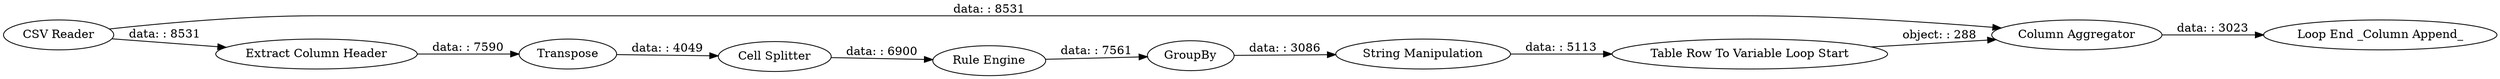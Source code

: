 digraph {
	"5049282501045483758_14" [label="Rule Engine"]
	"5049282501045483758_19" [label="CSV Reader"]
	"5049282501045483758_13" [label="Cell Splitter"]
	"5049282501045483758_18" [label="Loop End _Column Append_"]
	"5049282501045483758_15" [label="Table Row To Variable Loop Start"]
	"5049282501045483758_16" [label="String Manipulation"]
	"5049282501045483758_4" [label="Column Aggregator"]
	"5049282501045483758_10" [label=Transpose]
	"5049282501045483758_11" [label=GroupBy]
	"5049282501045483758_8" [label="Extract Column Header"]
	"5049282501045483758_16" -> "5049282501045483758_15" [label="data: : 5113"]
	"5049282501045483758_11" -> "5049282501045483758_16" [label="data: : 3086"]
	"5049282501045483758_13" -> "5049282501045483758_14" [label="data: : 6900"]
	"5049282501045483758_15" -> "5049282501045483758_4" [label="object: : 288"]
	"5049282501045483758_4" -> "5049282501045483758_18" [label="data: : 3023"]
	"5049282501045483758_14" -> "5049282501045483758_11" [label="data: : 7561"]
	"5049282501045483758_19" -> "5049282501045483758_8" [label="data: : 8531"]
	"5049282501045483758_19" -> "5049282501045483758_4" [label="data: : 8531"]
	"5049282501045483758_10" -> "5049282501045483758_13" [label="data: : 4049"]
	"5049282501045483758_8" -> "5049282501045483758_10" [label="data: : 7590"]
	rankdir=LR
}
